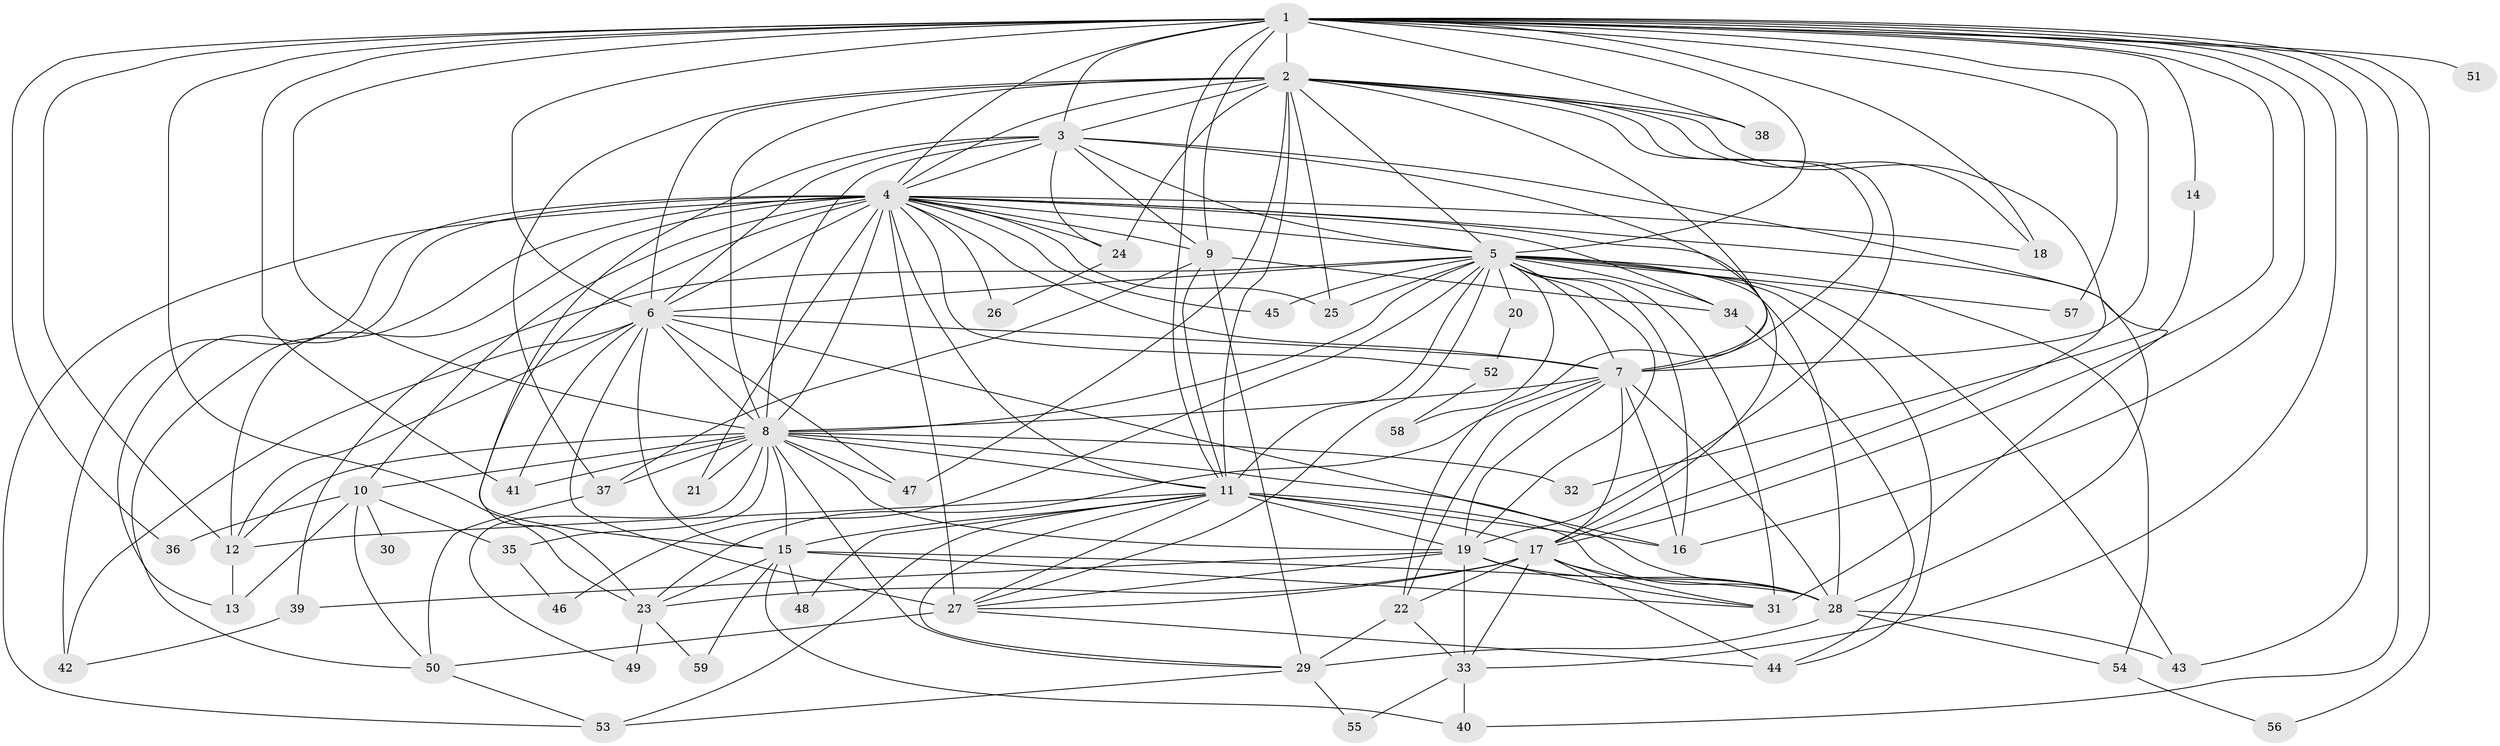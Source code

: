 // original degree distribution, {22: 0.006802721088435374, 32: 0.006802721088435374, 17: 0.006802721088435374, 24: 0.013605442176870748, 29: 0.006802721088435374, 19: 0.006802721088435374, 25: 0.006802721088435374, 35: 0.006802721088435374, 27: 0.006802721088435374, 7: 0.02040816326530612, 8: 0.006802721088435374, 2: 0.5238095238095238, 6: 0.02040816326530612, 3: 0.25170068027210885, 4: 0.08163265306122448, 9: 0.006802721088435374, 5: 0.02040816326530612}
// Generated by graph-tools (version 1.1) at 2025/49/03/04/25 22:49:34]
// undirected, 59 vertices, 184 edges
graph export_dot {
  node [color=gray90,style=filled];
  1;
  2;
  3;
  4;
  5;
  6;
  7;
  8;
  9;
  10;
  11;
  12;
  13;
  14;
  15;
  16;
  17;
  18;
  19;
  20;
  21;
  22;
  23;
  24;
  25;
  26;
  27;
  28;
  29;
  30;
  31;
  32;
  33;
  34;
  35;
  36;
  37;
  38;
  39;
  40;
  41;
  42;
  43;
  44;
  45;
  46;
  47;
  48;
  49;
  50;
  51;
  52;
  53;
  54;
  55;
  56;
  57;
  58;
  59;
  1 -- 2 [weight=2.0];
  1 -- 3 [weight=2.0];
  1 -- 4 [weight=4.0];
  1 -- 5 [weight=3.0];
  1 -- 6 [weight=3.0];
  1 -- 7 [weight=3.0];
  1 -- 8 [weight=3.0];
  1 -- 9 [weight=2.0];
  1 -- 11 [weight=1.0];
  1 -- 12 [weight=1.0];
  1 -- 14 [weight=1.0];
  1 -- 16 [weight=1.0];
  1 -- 17 [weight=2.0];
  1 -- 18 [weight=1.0];
  1 -- 23 [weight=1.0];
  1 -- 33 [weight=1.0];
  1 -- 36 [weight=1.0];
  1 -- 38 [weight=2.0];
  1 -- 40 [weight=1.0];
  1 -- 41 [weight=1.0];
  1 -- 43 [weight=1.0];
  1 -- 51 [weight=2.0];
  1 -- 56 [weight=1.0];
  1 -- 57 [weight=1.0];
  2 -- 3 [weight=1.0];
  2 -- 4 [weight=3.0];
  2 -- 5 [weight=2.0];
  2 -- 6 [weight=1.0];
  2 -- 7 [weight=1.0];
  2 -- 8 [weight=2.0];
  2 -- 11 [weight=12.0];
  2 -- 17 [weight=1.0];
  2 -- 18 [weight=1.0];
  2 -- 19 [weight=1.0];
  2 -- 22 [weight=1.0];
  2 -- 24 [weight=1.0];
  2 -- 25 [weight=1.0];
  2 -- 37 [weight=1.0];
  2 -- 38 [weight=1.0];
  2 -- 47 [weight=1.0];
  3 -- 4 [weight=3.0];
  3 -- 5 [weight=1.0];
  3 -- 6 [weight=1.0];
  3 -- 7 [weight=1.0];
  3 -- 8 [weight=1.0];
  3 -- 9 [weight=1.0];
  3 -- 15 [weight=1.0];
  3 -- 24 [weight=1.0];
  3 -- 31 [weight=4.0];
  4 -- 5 [weight=3.0];
  4 -- 6 [weight=3.0];
  4 -- 7 [weight=2.0];
  4 -- 8 [weight=2.0];
  4 -- 9 [weight=1.0];
  4 -- 10 [weight=1.0];
  4 -- 11 [weight=1.0];
  4 -- 12 [weight=1.0];
  4 -- 13 [weight=1.0];
  4 -- 17 [weight=1.0];
  4 -- 18 [weight=1.0];
  4 -- 21 [weight=1.0];
  4 -- 23 [weight=2.0];
  4 -- 24 [weight=1.0];
  4 -- 25 [weight=1.0];
  4 -- 26 [weight=1.0];
  4 -- 27 [weight=15.0];
  4 -- 28 [weight=1.0];
  4 -- 34 [weight=1.0];
  4 -- 42 [weight=1.0];
  4 -- 45 [weight=1.0];
  4 -- 50 [weight=1.0];
  4 -- 52 [weight=1.0];
  4 -- 53 [weight=1.0];
  5 -- 6 [weight=1.0];
  5 -- 7 [weight=1.0];
  5 -- 8 [weight=1.0];
  5 -- 11 [weight=2.0];
  5 -- 16 [weight=1.0];
  5 -- 19 [weight=1.0];
  5 -- 20 [weight=1.0];
  5 -- 25 [weight=1.0];
  5 -- 27 [weight=1.0];
  5 -- 28 [weight=1.0];
  5 -- 31 [weight=1.0];
  5 -- 34 [weight=1.0];
  5 -- 39 [weight=1.0];
  5 -- 43 [weight=1.0];
  5 -- 44 [weight=1.0];
  5 -- 45 [weight=1.0];
  5 -- 46 [weight=1.0];
  5 -- 54 [weight=1.0];
  5 -- 57 [weight=1.0];
  5 -- 58 [weight=1.0];
  6 -- 7 [weight=1.0];
  6 -- 8 [weight=1.0];
  6 -- 12 [weight=1.0];
  6 -- 15 [weight=2.0];
  6 -- 16 [weight=1.0];
  6 -- 27 [weight=1.0];
  6 -- 41 [weight=1.0];
  6 -- 42 [weight=2.0];
  6 -- 47 [weight=1.0];
  7 -- 8 [weight=1.0];
  7 -- 16 [weight=1.0];
  7 -- 17 [weight=1.0];
  7 -- 19 [weight=2.0];
  7 -- 22 [weight=1.0];
  7 -- 23 [weight=1.0];
  7 -- 28 [weight=9.0];
  8 -- 10 [weight=1.0];
  8 -- 11 [weight=1.0];
  8 -- 12 [weight=1.0];
  8 -- 15 [weight=1.0];
  8 -- 19 [weight=1.0];
  8 -- 21 [weight=2.0];
  8 -- 28 [weight=1.0];
  8 -- 29 [weight=1.0];
  8 -- 32 [weight=1.0];
  8 -- 35 [weight=1.0];
  8 -- 37 [weight=2.0];
  8 -- 41 [weight=1.0];
  8 -- 47 [weight=1.0];
  8 -- 49 [weight=1.0];
  9 -- 11 [weight=1.0];
  9 -- 29 [weight=1.0];
  9 -- 34 [weight=2.0];
  9 -- 37 [weight=1.0];
  10 -- 13 [weight=1.0];
  10 -- 30 [weight=1.0];
  10 -- 35 [weight=1.0];
  10 -- 36 [weight=1.0];
  10 -- 50 [weight=1.0];
  11 -- 12 [weight=1.0];
  11 -- 15 [weight=1.0];
  11 -- 16 [weight=1.0];
  11 -- 17 [weight=1.0];
  11 -- 19 [weight=1.0];
  11 -- 27 [weight=1.0];
  11 -- 28 [weight=1.0];
  11 -- 29 [weight=1.0];
  11 -- 48 [weight=1.0];
  11 -- 53 [weight=1.0];
  12 -- 13 [weight=2.0];
  14 -- 32 [weight=1.0];
  15 -- 23 [weight=1.0];
  15 -- 28 [weight=1.0];
  15 -- 31 [weight=1.0];
  15 -- 40 [weight=1.0];
  15 -- 48 [weight=1.0];
  15 -- 59 [weight=1.0];
  17 -- 22 [weight=1.0];
  17 -- 23 [weight=1.0];
  17 -- 27 [weight=1.0];
  17 -- 28 [weight=1.0];
  17 -- 31 [weight=1.0];
  17 -- 33 [weight=1.0];
  17 -- 44 [weight=1.0];
  19 -- 27 [weight=2.0];
  19 -- 28 [weight=1.0];
  19 -- 31 [weight=1.0];
  19 -- 33 [weight=1.0];
  19 -- 39 [weight=1.0];
  20 -- 52 [weight=1.0];
  22 -- 29 [weight=1.0];
  22 -- 33 [weight=1.0];
  23 -- 49 [weight=1.0];
  23 -- 59 [weight=1.0];
  24 -- 26 [weight=1.0];
  27 -- 44 [weight=1.0];
  27 -- 50 [weight=1.0];
  28 -- 29 [weight=1.0];
  28 -- 43 [weight=2.0];
  28 -- 54 [weight=1.0];
  29 -- 53 [weight=1.0];
  29 -- 55 [weight=1.0];
  33 -- 40 [weight=1.0];
  33 -- 55 [weight=1.0];
  34 -- 44 [weight=1.0];
  35 -- 46 [weight=1.0];
  37 -- 50 [weight=1.0];
  39 -- 42 [weight=1.0];
  50 -- 53 [weight=1.0];
  52 -- 58 [weight=1.0];
  54 -- 56 [weight=1.0];
}
